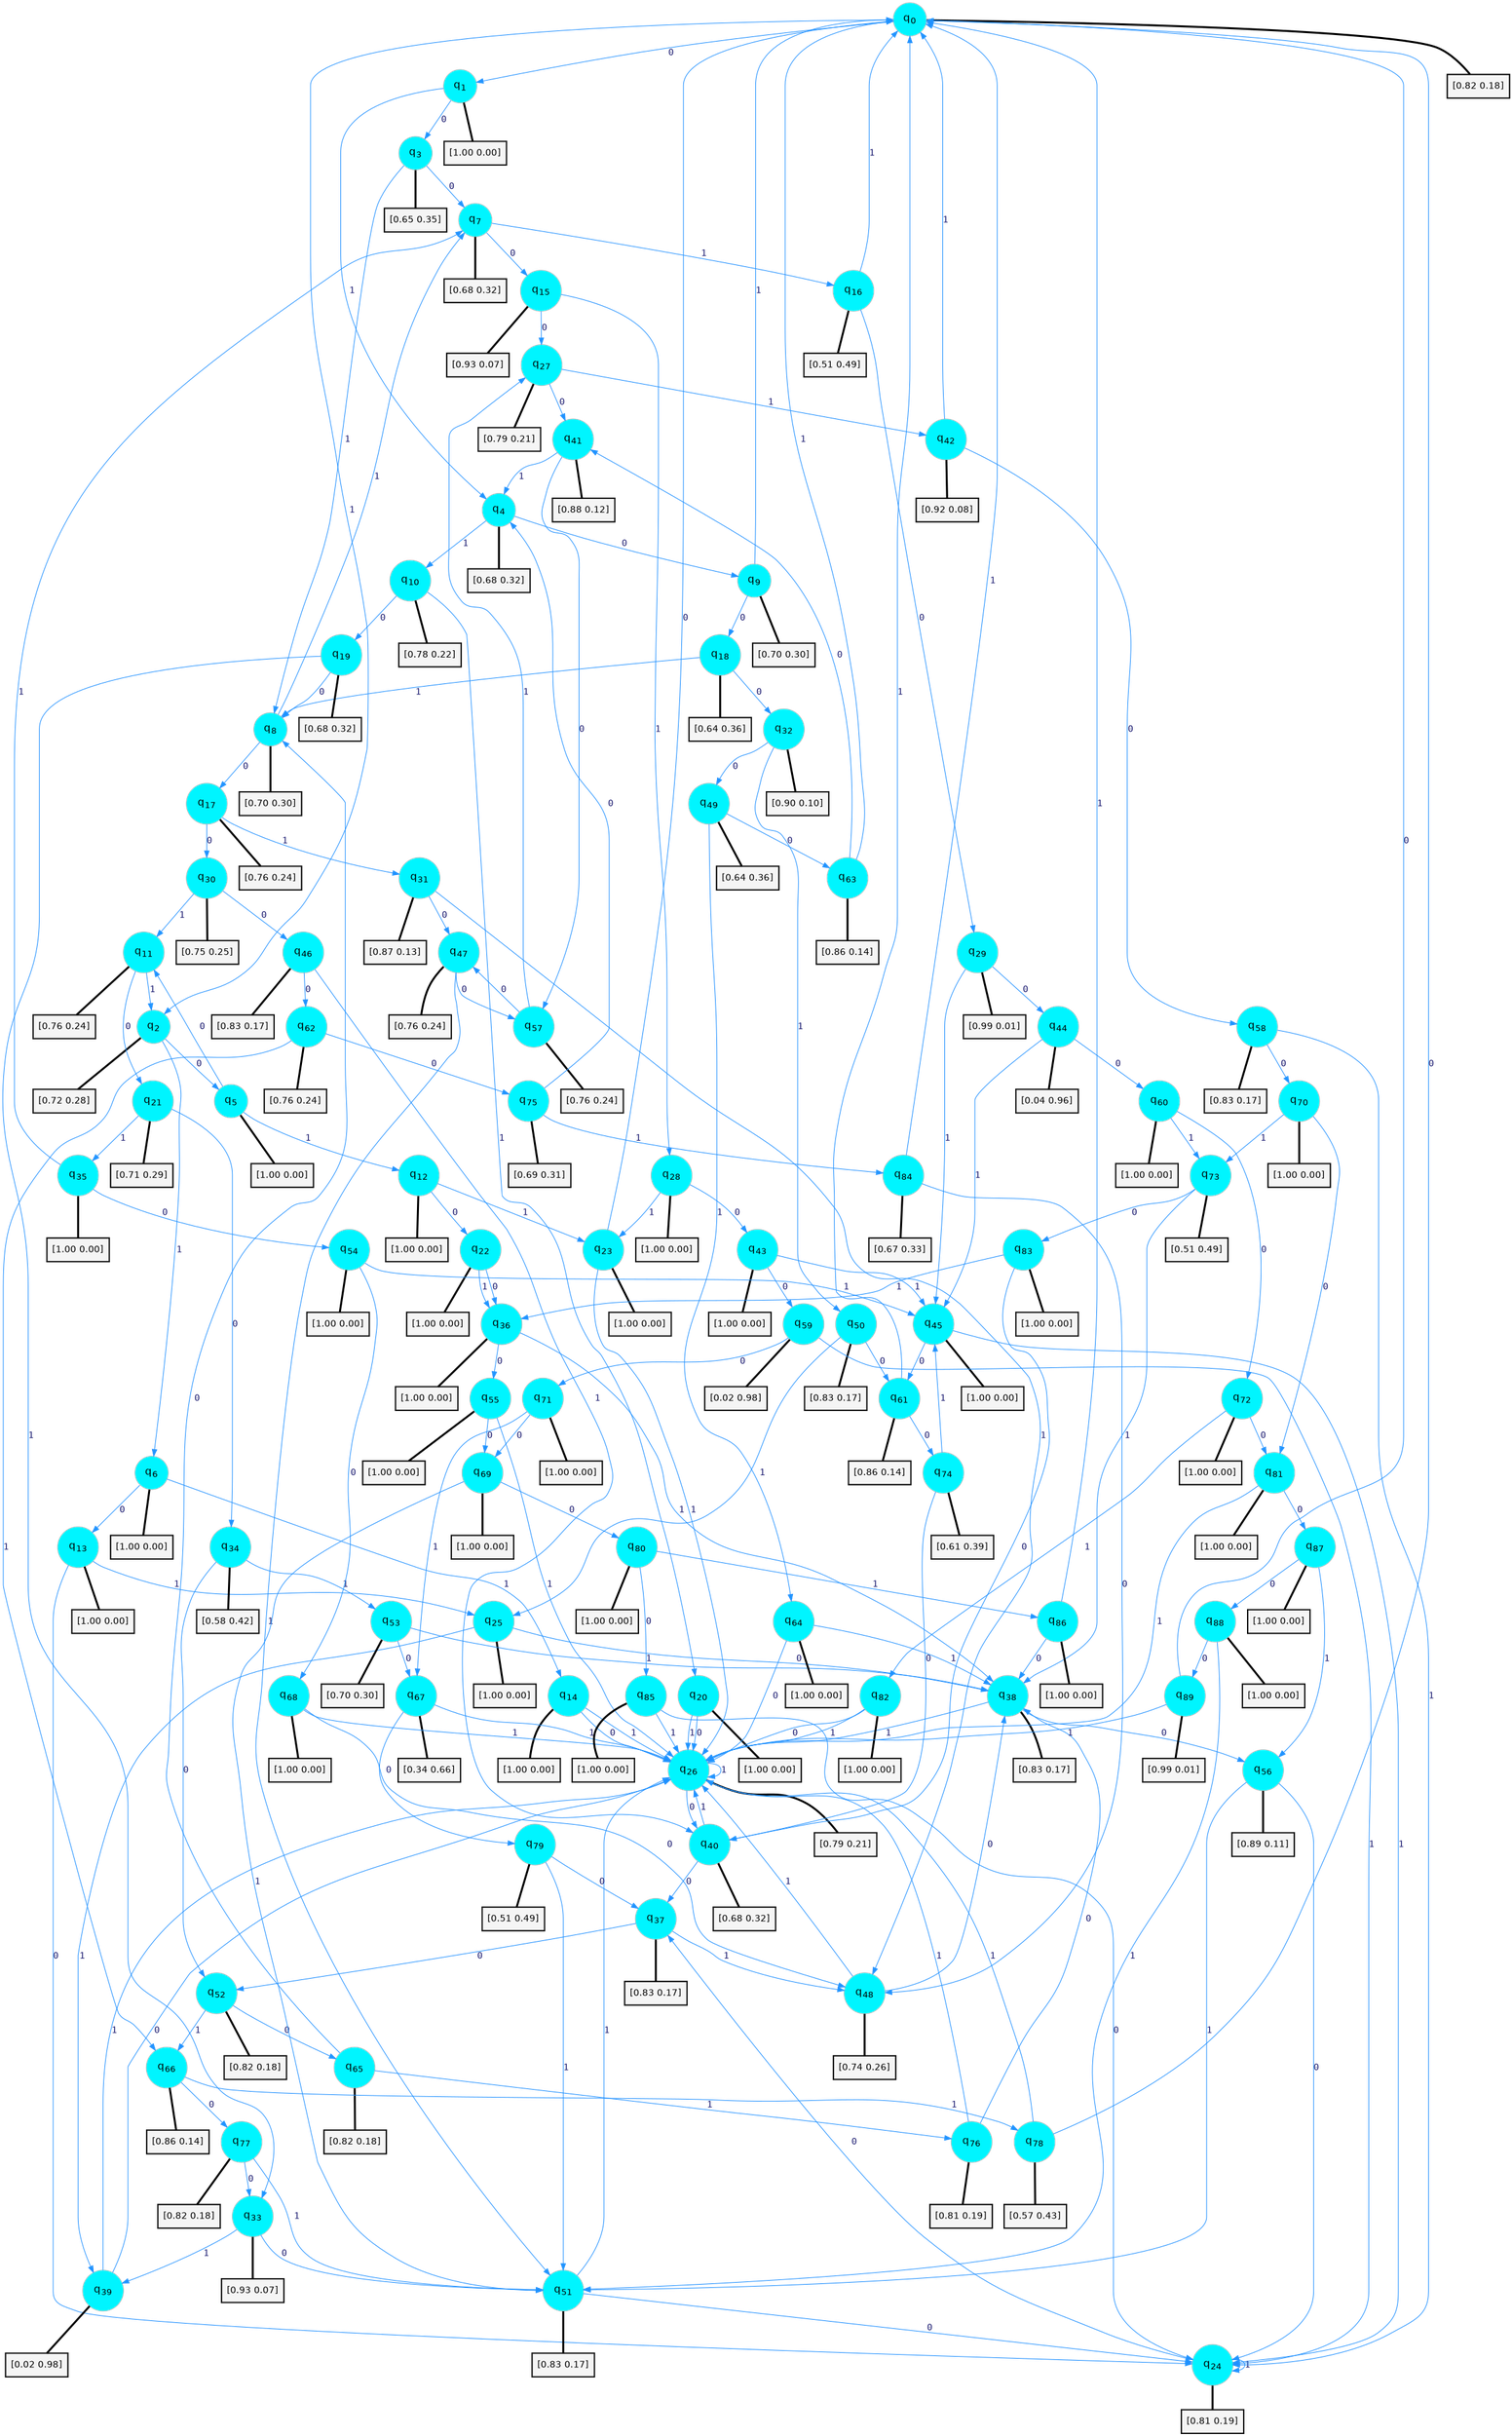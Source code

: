 digraph G {
graph [
bgcolor=transparent, dpi=300, rankdir=TD, size="40,25"];
node [
color=gray, fillcolor=turquoise1, fontcolor=black, fontname=Helvetica, fontsize=16, fontweight=bold, shape=circle, style=filled];
edge [
arrowsize=1, color=dodgerblue1, fontcolor=midnightblue, fontname=courier, fontweight=bold, penwidth=1, style=solid, weight=20];
0[label=<q<SUB>0</SUB>>];
1[label=<q<SUB>1</SUB>>];
2[label=<q<SUB>2</SUB>>];
3[label=<q<SUB>3</SUB>>];
4[label=<q<SUB>4</SUB>>];
5[label=<q<SUB>5</SUB>>];
6[label=<q<SUB>6</SUB>>];
7[label=<q<SUB>7</SUB>>];
8[label=<q<SUB>8</SUB>>];
9[label=<q<SUB>9</SUB>>];
10[label=<q<SUB>10</SUB>>];
11[label=<q<SUB>11</SUB>>];
12[label=<q<SUB>12</SUB>>];
13[label=<q<SUB>13</SUB>>];
14[label=<q<SUB>14</SUB>>];
15[label=<q<SUB>15</SUB>>];
16[label=<q<SUB>16</SUB>>];
17[label=<q<SUB>17</SUB>>];
18[label=<q<SUB>18</SUB>>];
19[label=<q<SUB>19</SUB>>];
20[label=<q<SUB>20</SUB>>];
21[label=<q<SUB>21</SUB>>];
22[label=<q<SUB>22</SUB>>];
23[label=<q<SUB>23</SUB>>];
24[label=<q<SUB>24</SUB>>];
25[label=<q<SUB>25</SUB>>];
26[label=<q<SUB>26</SUB>>];
27[label=<q<SUB>27</SUB>>];
28[label=<q<SUB>28</SUB>>];
29[label=<q<SUB>29</SUB>>];
30[label=<q<SUB>30</SUB>>];
31[label=<q<SUB>31</SUB>>];
32[label=<q<SUB>32</SUB>>];
33[label=<q<SUB>33</SUB>>];
34[label=<q<SUB>34</SUB>>];
35[label=<q<SUB>35</SUB>>];
36[label=<q<SUB>36</SUB>>];
37[label=<q<SUB>37</SUB>>];
38[label=<q<SUB>38</SUB>>];
39[label=<q<SUB>39</SUB>>];
40[label=<q<SUB>40</SUB>>];
41[label=<q<SUB>41</SUB>>];
42[label=<q<SUB>42</SUB>>];
43[label=<q<SUB>43</SUB>>];
44[label=<q<SUB>44</SUB>>];
45[label=<q<SUB>45</SUB>>];
46[label=<q<SUB>46</SUB>>];
47[label=<q<SUB>47</SUB>>];
48[label=<q<SUB>48</SUB>>];
49[label=<q<SUB>49</SUB>>];
50[label=<q<SUB>50</SUB>>];
51[label=<q<SUB>51</SUB>>];
52[label=<q<SUB>52</SUB>>];
53[label=<q<SUB>53</SUB>>];
54[label=<q<SUB>54</SUB>>];
55[label=<q<SUB>55</SUB>>];
56[label=<q<SUB>56</SUB>>];
57[label=<q<SUB>57</SUB>>];
58[label=<q<SUB>58</SUB>>];
59[label=<q<SUB>59</SUB>>];
60[label=<q<SUB>60</SUB>>];
61[label=<q<SUB>61</SUB>>];
62[label=<q<SUB>62</SUB>>];
63[label=<q<SUB>63</SUB>>];
64[label=<q<SUB>64</SUB>>];
65[label=<q<SUB>65</SUB>>];
66[label=<q<SUB>66</SUB>>];
67[label=<q<SUB>67</SUB>>];
68[label=<q<SUB>68</SUB>>];
69[label=<q<SUB>69</SUB>>];
70[label=<q<SUB>70</SUB>>];
71[label=<q<SUB>71</SUB>>];
72[label=<q<SUB>72</SUB>>];
73[label=<q<SUB>73</SUB>>];
74[label=<q<SUB>74</SUB>>];
75[label=<q<SUB>75</SUB>>];
76[label=<q<SUB>76</SUB>>];
77[label=<q<SUB>77</SUB>>];
78[label=<q<SUB>78</SUB>>];
79[label=<q<SUB>79</SUB>>];
80[label=<q<SUB>80</SUB>>];
81[label=<q<SUB>81</SUB>>];
82[label=<q<SUB>82</SUB>>];
83[label=<q<SUB>83</SUB>>];
84[label=<q<SUB>84</SUB>>];
85[label=<q<SUB>85</SUB>>];
86[label=<q<SUB>86</SUB>>];
87[label=<q<SUB>87</SUB>>];
88[label=<q<SUB>88</SUB>>];
89[label=<q<SUB>89</SUB>>];
90[label="[0.82 0.18]", shape=box,fontcolor=black, fontname=Helvetica, fontsize=14, penwidth=2, fillcolor=whitesmoke,color=black];
91[label="[1.00 0.00]", shape=box,fontcolor=black, fontname=Helvetica, fontsize=14, penwidth=2, fillcolor=whitesmoke,color=black];
92[label="[0.72 0.28]", shape=box,fontcolor=black, fontname=Helvetica, fontsize=14, penwidth=2, fillcolor=whitesmoke,color=black];
93[label="[0.65 0.35]", shape=box,fontcolor=black, fontname=Helvetica, fontsize=14, penwidth=2, fillcolor=whitesmoke,color=black];
94[label="[0.68 0.32]", shape=box,fontcolor=black, fontname=Helvetica, fontsize=14, penwidth=2, fillcolor=whitesmoke,color=black];
95[label="[1.00 0.00]", shape=box,fontcolor=black, fontname=Helvetica, fontsize=14, penwidth=2, fillcolor=whitesmoke,color=black];
96[label="[1.00 0.00]", shape=box,fontcolor=black, fontname=Helvetica, fontsize=14, penwidth=2, fillcolor=whitesmoke,color=black];
97[label="[0.68 0.32]", shape=box,fontcolor=black, fontname=Helvetica, fontsize=14, penwidth=2, fillcolor=whitesmoke,color=black];
98[label="[0.70 0.30]", shape=box,fontcolor=black, fontname=Helvetica, fontsize=14, penwidth=2, fillcolor=whitesmoke,color=black];
99[label="[0.70 0.30]", shape=box,fontcolor=black, fontname=Helvetica, fontsize=14, penwidth=2, fillcolor=whitesmoke,color=black];
100[label="[0.78 0.22]", shape=box,fontcolor=black, fontname=Helvetica, fontsize=14, penwidth=2, fillcolor=whitesmoke,color=black];
101[label="[0.76 0.24]", shape=box,fontcolor=black, fontname=Helvetica, fontsize=14, penwidth=2, fillcolor=whitesmoke,color=black];
102[label="[1.00 0.00]", shape=box,fontcolor=black, fontname=Helvetica, fontsize=14, penwidth=2, fillcolor=whitesmoke,color=black];
103[label="[1.00 0.00]", shape=box,fontcolor=black, fontname=Helvetica, fontsize=14, penwidth=2, fillcolor=whitesmoke,color=black];
104[label="[1.00 0.00]", shape=box,fontcolor=black, fontname=Helvetica, fontsize=14, penwidth=2, fillcolor=whitesmoke,color=black];
105[label="[0.93 0.07]", shape=box,fontcolor=black, fontname=Helvetica, fontsize=14, penwidth=2, fillcolor=whitesmoke,color=black];
106[label="[0.51 0.49]", shape=box,fontcolor=black, fontname=Helvetica, fontsize=14, penwidth=2, fillcolor=whitesmoke,color=black];
107[label="[0.76 0.24]", shape=box,fontcolor=black, fontname=Helvetica, fontsize=14, penwidth=2, fillcolor=whitesmoke,color=black];
108[label="[0.64 0.36]", shape=box,fontcolor=black, fontname=Helvetica, fontsize=14, penwidth=2, fillcolor=whitesmoke,color=black];
109[label="[0.68 0.32]", shape=box,fontcolor=black, fontname=Helvetica, fontsize=14, penwidth=2, fillcolor=whitesmoke,color=black];
110[label="[1.00 0.00]", shape=box,fontcolor=black, fontname=Helvetica, fontsize=14, penwidth=2, fillcolor=whitesmoke,color=black];
111[label="[0.71 0.29]", shape=box,fontcolor=black, fontname=Helvetica, fontsize=14, penwidth=2, fillcolor=whitesmoke,color=black];
112[label="[1.00 0.00]", shape=box,fontcolor=black, fontname=Helvetica, fontsize=14, penwidth=2, fillcolor=whitesmoke,color=black];
113[label="[1.00 0.00]", shape=box,fontcolor=black, fontname=Helvetica, fontsize=14, penwidth=2, fillcolor=whitesmoke,color=black];
114[label="[0.81 0.19]", shape=box,fontcolor=black, fontname=Helvetica, fontsize=14, penwidth=2, fillcolor=whitesmoke,color=black];
115[label="[1.00 0.00]", shape=box,fontcolor=black, fontname=Helvetica, fontsize=14, penwidth=2, fillcolor=whitesmoke,color=black];
116[label="[0.79 0.21]", shape=box,fontcolor=black, fontname=Helvetica, fontsize=14, penwidth=2, fillcolor=whitesmoke,color=black];
117[label="[0.79 0.21]", shape=box,fontcolor=black, fontname=Helvetica, fontsize=14, penwidth=2, fillcolor=whitesmoke,color=black];
118[label="[1.00 0.00]", shape=box,fontcolor=black, fontname=Helvetica, fontsize=14, penwidth=2, fillcolor=whitesmoke,color=black];
119[label="[0.99 0.01]", shape=box,fontcolor=black, fontname=Helvetica, fontsize=14, penwidth=2, fillcolor=whitesmoke,color=black];
120[label="[0.75 0.25]", shape=box,fontcolor=black, fontname=Helvetica, fontsize=14, penwidth=2, fillcolor=whitesmoke,color=black];
121[label="[0.87 0.13]", shape=box,fontcolor=black, fontname=Helvetica, fontsize=14, penwidth=2, fillcolor=whitesmoke,color=black];
122[label="[0.90 0.10]", shape=box,fontcolor=black, fontname=Helvetica, fontsize=14, penwidth=2, fillcolor=whitesmoke,color=black];
123[label="[0.93 0.07]", shape=box,fontcolor=black, fontname=Helvetica, fontsize=14, penwidth=2, fillcolor=whitesmoke,color=black];
124[label="[0.58 0.42]", shape=box,fontcolor=black, fontname=Helvetica, fontsize=14, penwidth=2, fillcolor=whitesmoke,color=black];
125[label="[1.00 0.00]", shape=box,fontcolor=black, fontname=Helvetica, fontsize=14, penwidth=2, fillcolor=whitesmoke,color=black];
126[label="[1.00 0.00]", shape=box,fontcolor=black, fontname=Helvetica, fontsize=14, penwidth=2, fillcolor=whitesmoke,color=black];
127[label="[0.83 0.17]", shape=box,fontcolor=black, fontname=Helvetica, fontsize=14, penwidth=2, fillcolor=whitesmoke,color=black];
128[label="[0.83 0.17]", shape=box,fontcolor=black, fontname=Helvetica, fontsize=14, penwidth=2, fillcolor=whitesmoke,color=black];
129[label="[0.02 0.98]", shape=box,fontcolor=black, fontname=Helvetica, fontsize=14, penwidth=2, fillcolor=whitesmoke,color=black];
130[label="[0.68 0.32]", shape=box,fontcolor=black, fontname=Helvetica, fontsize=14, penwidth=2, fillcolor=whitesmoke,color=black];
131[label="[0.88 0.12]", shape=box,fontcolor=black, fontname=Helvetica, fontsize=14, penwidth=2, fillcolor=whitesmoke,color=black];
132[label="[0.92 0.08]", shape=box,fontcolor=black, fontname=Helvetica, fontsize=14, penwidth=2, fillcolor=whitesmoke,color=black];
133[label="[1.00 0.00]", shape=box,fontcolor=black, fontname=Helvetica, fontsize=14, penwidth=2, fillcolor=whitesmoke,color=black];
134[label="[0.04 0.96]", shape=box,fontcolor=black, fontname=Helvetica, fontsize=14, penwidth=2, fillcolor=whitesmoke,color=black];
135[label="[1.00 0.00]", shape=box,fontcolor=black, fontname=Helvetica, fontsize=14, penwidth=2, fillcolor=whitesmoke,color=black];
136[label="[0.83 0.17]", shape=box,fontcolor=black, fontname=Helvetica, fontsize=14, penwidth=2, fillcolor=whitesmoke,color=black];
137[label="[0.76 0.24]", shape=box,fontcolor=black, fontname=Helvetica, fontsize=14, penwidth=2, fillcolor=whitesmoke,color=black];
138[label="[0.74 0.26]", shape=box,fontcolor=black, fontname=Helvetica, fontsize=14, penwidth=2, fillcolor=whitesmoke,color=black];
139[label="[0.64 0.36]", shape=box,fontcolor=black, fontname=Helvetica, fontsize=14, penwidth=2, fillcolor=whitesmoke,color=black];
140[label="[0.83 0.17]", shape=box,fontcolor=black, fontname=Helvetica, fontsize=14, penwidth=2, fillcolor=whitesmoke,color=black];
141[label="[0.83 0.17]", shape=box,fontcolor=black, fontname=Helvetica, fontsize=14, penwidth=2, fillcolor=whitesmoke,color=black];
142[label="[0.82 0.18]", shape=box,fontcolor=black, fontname=Helvetica, fontsize=14, penwidth=2, fillcolor=whitesmoke,color=black];
143[label="[0.70 0.30]", shape=box,fontcolor=black, fontname=Helvetica, fontsize=14, penwidth=2, fillcolor=whitesmoke,color=black];
144[label="[1.00 0.00]", shape=box,fontcolor=black, fontname=Helvetica, fontsize=14, penwidth=2, fillcolor=whitesmoke,color=black];
145[label="[1.00 0.00]", shape=box,fontcolor=black, fontname=Helvetica, fontsize=14, penwidth=2, fillcolor=whitesmoke,color=black];
146[label="[0.89 0.11]", shape=box,fontcolor=black, fontname=Helvetica, fontsize=14, penwidth=2, fillcolor=whitesmoke,color=black];
147[label="[0.76 0.24]", shape=box,fontcolor=black, fontname=Helvetica, fontsize=14, penwidth=2, fillcolor=whitesmoke,color=black];
148[label="[0.83 0.17]", shape=box,fontcolor=black, fontname=Helvetica, fontsize=14, penwidth=2, fillcolor=whitesmoke,color=black];
149[label="[0.02 0.98]", shape=box,fontcolor=black, fontname=Helvetica, fontsize=14, penwidth=2, fillcolor=whitesmoke,color=black];
150[label="[1.00 0.00]", shape=box,fontcolor=black, fontname=Helvetica, fontsize=14, penwidth=2, fillcolor=whitesmoke,color=black];
151[label="[0.86 0.14]", shape=box,fontcolor=black, fontname=Helvetica, fontsize=14, penwidth=2, fillcolor=whitesmoke,color=black];
152[label="[0.76 0.24]", shape=box,fontcolor=black, fontname=Helvetica, fontsize=14, penwidth=2, fillcolor=whitesmoke,color=black];
153[label="[0.86 0.14]", shape=box,fontcolor=black, fontname=Helvetica, fontsize=14, penwidth=2, fillcolor=whitesmoke,color=black];
154[label="[1.00 0.00]", shape=box,fontcolor=black, fontname=Helvetica, fontsize=14, penwidth=2, fillcolor=whitesmoke,color=black];
155[label="[0.82 0.18]", shape=box,fontcolor=black, fontname=Helvetica, fontsize=14, penwidth=2, fillcolor=whitesmoke,color=black];
156[label="[0.86 0.14]", shape=box,fontcolor=black, fontname=Helvetica, fontsize=14, penwidth=2, fillcolor=whitesmoke,color=black];
157[label="[0.34 0.66]", shape=box,fontcolor=black, fontname=Helvetica, fontsize=14, penwidth=2, fillcolor=whitesmoke,color=black];
158[label="[1.00 0.00]", shape=box,fontcolor=black, fontname=Helvetica, fontsize=14, penwidth=2, fillcolor=whitesmoke,color=black];
159[label="[1.00 0.00]", shape=box,fontcolor=black, fontname=Helvetica, fontsize=14, penwidth=2, fillcolor=whitesmoke,color=black];
160[label="[1.00 0.00]", shape=box,fontcolor=black, fontname=Helvetica, fontsize=14, penwidth=2, fillcolor=whitesmoke,color=black];
161[label="[1.00 0.00]", shape=box,fontcolor=black, fontname=Helvetica, fontsize=14, penwidth=2, fillcolor=whitesmoke,color=black];
162[label="[1.00 0.00]", shape=box,fontcolor=black, fontname=Helvetica, fontsize=14, penwidth=2, fillcolor=whitesmoke,color=black];
163[label="[0.51 0.49]", shape=box,fontcolor=black, fontname=Helvetica, fontsize=14, penwidth=2, fillcolor=whitesmoke,color=black];
164[label="[0.61 0.39]", shape=box,fontcolor=black, fontname=Helvetica, fontsize=14, penwidth=2, fillcolor=whitesmoke,color=black];
165[label="[0.69 0.31]", shape=box,fontcolor=black, fontname=Helvetica, fontsize=14, penwidth=2, fillcolor=whitesmoke,color=black];
166[label="[0.81 0.19]", shape=box,fontcolor=black, fontname=Helvetica, fontsize=14, penwidth=2, fillcolor=whitesmoke,color=black];
167[label="[0.82 0.18]", shape=box,fontcolor=black, fontname=Helvetica, fontsize=14, penwidth=2, fillcolor=whitesmoke,color=black];
168[label="[0.57 0.43]", shape=box,fontcolor=black, fontname=Helvetica, fontsize=14, penwidth=2, fillcolor=whitesmoke,color=black];
169[label="[0.51 0.49]", shape=box,fontcolor=black, fontname=Helvetica, fontsize=14, penwidth=2, fillcolor=whitesmoke,color=black];
170[label="[1.00 0.00]", shape=box,fontcolor=black, fontname=Helvetica, fontsize=14, penwidth=2, fillcolor=whitesmoke,color=black];
171[label="[1.00 0.00]", shape=box,fontcolor=black, fontname=Helvetica, fontsize=14, penwidth=2, fillcolor=whitesmoke,color=black];
172[label="[1.00 0.00]", shape=box,fontcolor=black, fontname=Helvetica, fontsize=14, penwidth=2, fillcolor=whitesmoke,color=black];
173[label="[1.00 0.00]", shape=box,fontcolor=black, fontname=Helvetica, fontsize=14, penwidth=2, fillcolor=whitesmoke,color=black];
174[label="[0.67 0.33]", shape=box,fontcolor=black, fontname=Helvetica, fontsize=14, penwidth=2, fillcolor=whitesmoke,color=black];
175[label="[1.00 0.00]", shape=box,fontcolor=black, fontname=Helvetica, fontsize=14, penwidth=2, fillcolor=whitesmoke,color=black];
176[label="[1.00 0.00]", shape=box,fontcolor=black, fontname=Helvetica, fontsize=14, penwidth=2, fillcolor=whitesmoke,color=black];
177[label="[1.00 0.00]", shape=box,fontcolor=black, fontname=Helvetica, fontsize=14, penwidth=2, fillcolor=whitesmoke,color=black];
178[label="[1.00 0.00]", shape=box,fontcolor=black, fontname=Helvetica, fontsize=14, penwidth=2, fillcolor=whitesmoke,color=black];
179[label="[0.99 0.01]", shape=box,fontcolor=black, fontname=Helvetica, fontsize=14, penwidth=2, fillcolor=whitesmoke,color=black];
0->1 [label=0];
0->2 [label=1];
0->90 [arrowhead=none, penwidth=3,color=black];
1->3 [label=0];
1->4 [label=1];
1->91 [arrowhead=none, penwidth=3,color=black];
2->5 [label=0];
2->6 [label=1];
2->92 [arrowhead=none, penwidth=3,color=black];
3->7 [label=0];
3->8 [label=1];
3->93 [arrowhead=none, penwidth=3,color=black];
4->9 [label=0];
4->10 [label=1];
4->94 [arrowhead=none, penwidth=3,color=black];
5->11 [label=0];
5->12 [label=1];
5->95 [arrowhead=none, penwidth=3,color=black];
6->13 [label=0];
6->14 [label=1];
6->96 [arrowhead=none, penwidth=3,color=black];
7->15 [label=0];
7->16 [label=1];
7->97 [arrowhead=none, penwidth=3,color=black];
8->17 [label=0];
8->7 [label=1];
8->98 [arrowhead=none, penwidth=3,color=black];
9->18 [label=0];
9->0 [label=1];
9->99 [arrowhead=none, penwidth=3,color=black];
10->19 [label=0];
10->20 [label=1];
10->100 [arrowhead=none, penwidth=3,color=black];
11->21 [label=0];
11->2 [label=1];
11->101 [arrowhead=none, penwidth=3,color=black];
12->22 [label=0];
12->23 [label=1];
12->102 [arrowhead=none, penwidth=3,color=black];
13->24 [label=0];
13->25 [label=1];
13->103 [arrowhead=none, penwidth=3,color=black];
14->26 [label=0];
14->26 [label=1];
14->104 [arrowhead=none, penwidth=3,color=black];
15->27 [label=0];
15->28 [label=1];
15->105 [arrowhead=none, penwidth=3,color=black];
16->29 [label=0];
16->0 [label=1];
16->106 [arrowhead=none, penwidth=3,color=black];
17->30 [label=0];
17->31 [label=1];
17->107 [arrowhead=none, penwidth=3,color=black];
18->32 [label=0];
18->8 [label=1];
18->108 [arrowhead=none, penwidth=3,color=black];
19->8 [label=0];
19->33 [label=1];
19->109 [arrowhead=none, penwidth=3,color=black];
20->26 [label=0];
20->26 [label=1];
20->110 [arrowhead=none, penwidth=3,color=black];
21->34 [label=0];
21->35 [label=1];
21->111 [arrowhead=none, penwidth=3,color=black];
22->36 [label=0];
22->36 [label=1];
22->112 [arrowhead=none, penwidth=3,color=black];
23->0 [label=0];
23->26 [label=1];
23->113 [arrowhead=none, penwidth=3,color=black];
24->37 [label=0];
24->24 [label=1];
24->114 [arrowhead=none, penwidth=3,color=black];
25->38 [label=0];
25->39 [label=1];
25->115 [arrowhead=none, penwidth=3,color=black];
26->40 [label=0];
26->26 [label=1];
26->116 [arrowhead=none, penwidth=3,color=black];
27->41 [label=0];
27->42 [label=1];
27->117 [arrowhead=none, penwidth=3,color=black];
28->43 [label=0];
28->23 [label=1];
28->118 [arrowhead=none, penwidth=3,color=black];
29->44 [label=0];
29->45 [label=1];
29->119 [arrowhead=none, penwidth=3,color=black];
30->46 [label=0];
30->11 [label=1];
30->120 [arrowhead=none, penwidth=3,color=black];
31->47 [label=0];
31->48 [label=1];
31->121 [arrowhead=none, penwidth=3,color=black];
32->49 [label=0];
32->50 [label=1];
32->122 [arrowhead=none, penwidth=3,color=black];
33->51 [label=0];
33->39 [label=1];
33->123 [arrowhead=none, penwidth=3,color=black];
34->52 [label=0];
34->53 [label=1];
34->124 [arrowhead=none, penwidth=3,color=black];
35->54 [label=0];
35->7 [label=1];
35->125 [arrowhead=none, penwidth=3,color=black];
36->55 [label=0];
36->38 [label=1];
36->126 [arrowhead=none, penwidth=3,color=black];
37->52 [label=0];
37->48 [label=1];
37->127 [arrowhead=none, penwidth=3,color=black];
38->56 [label=0];
38->26 [label=1];
38->128 [arrowhead=none, penwidth=3,color=black];
39->26 [label=0];
39->26 [label=1];
39->129 [arrowhead=none, penwidth=3,color=black];
40->37 [label=0];
40->26 [label=1];
40->130 [arrowhead=none, penwidth=3,color=black];
41->57 [label=0];
41->4 [label=1];
41->131 [arrowhead=none, penwidth=3,color=black];
42->58 [label=0];
42->0 [label=1];
42->132 [arrowhead=none, penwidth=3,color=black];
43->59 [label=0];
43->45 [label=1];
43->133 [arrowhead=none, penwidth=3,color=black];
44->60 [label=0];
44->45 [label=1];
44->134 [arrowhead=none, penwidth=3,color=black];
45->61 [label=0];
45->24 [label=1];
45->135 [arrowhead=none, penwidth=3,color=black];
46->62 [label=0];
46->40 [label=1];
46->136 [arrowhead=none, penwidth=3,color=black];
47->57 [label=0];
47->51 [label=1];
47->137 [arrowhead=none, penwidth=3,color=black];
48->38 [label=0];
48->26 [label=1];
48->138 [arrowhead=none, penwidth=3,color=black];
49->63 [label=0];
49->64 [label=1];
49->139 [arrowhead=none, penwidth=3,color=black];
50->61 [label=0];
50->25 [label=1];
50->140 [arrowhead=none, penwidth=3,color=black];
51->24 [label=0];
51->26 [label=1];
51->141 [arrowhead=none, penwidth=3,color=black];
52->65 [label=0];
52->66 [label=1];
52->142 [arrowhead=none, penwidth=3,color=black];
53->67 [label=0];
53->38 [label=1];
53->143 [arrowhead=none, penwidth=3,color=black];
54->68 [label=0];
54->45 [label=1];
54->144 [arrowhead=none, penwidth=3,color=black];
55->69 [label=0];
55->26 [label=1];
55->145 [arrowhead=none, penwidth=3,color=black];
56->24 [label=0];
56->51 [label=1];
56->146 [arrowhead=none, penwidth=3,color=black];
57->47 [label=0];
57->27 [label=1];
57->147 [arrowhead=none, penwidth=3,color=black];
58->70 [label=0];
58->24 [label=1];
58->148 [arrowhead=none, penwidth=3,color=black];
59->71 [label=0];
59->24 [label=1];
59->149 [arrowhead=none, penwidth=3,color=black];
60->72 [label=0];
60->73 [label=1];
60->150 [arrowhead=none, penwidth=3,color=black];
61->74 [label=0];
61->0 [label=1];
61->151 [arrowhead=none, penwidth=3,color=black];
62->75 [label=0];
62->66 [label=1];
62->152 [arrowhead=none, penwidth=3,color=black];
63->41 [label=0];
63->0 [label=1];
63->153 [arrowhead=none, penwidth=3,color=black];
64->26 [label=0];
64->38 [label=1];
64->154 [arrowhead=none, penwidth=3,color=black];
65->8 [label=0];
65->76 [label=1];
65->155 [arrowhead=none, penwidth=3,color=black];
66->77 [label=0];
66->78 [label=1];
66->156 [arrowhead=none, penwidth=3,color=black];
67->79 [label=0];
67->26 [label=1];
67->157 [arrowhead=none, penwidth=3,color=black];
68->48 [label=0];
68->26 [label=1];
68->158 [arrowhead=none, penwidth=3,color=black];
69->80 [label=0];
69->51 [label=1];
69->159 [arrowhead=none, penwidth=3,color=black];
70->81 [label=0];
70->73 [label=1];
70->160 [arrowhead=none, penwidth=3,color=black];
71->69 [label=0];
71->67 [label=1];
71->161 [arrowhead=none, penwidth=3,color=black];
72->81 [label=0];
72->82 [label=1];
72->162 [arrowhead=none, penwidth=3,color=black];
73->83 [label=0];
73->38 [label=1];
73->163 [arrowhead=none, penwidth=3,color=black];
74->40 [label=0];
74->45 [label=1];
74->164 [arrowhead=none, penwidth=3,color=black];
75->4 [label=0];
75->84 [label=1];
75->165 [arrowhead=none, penwidth=3,color=black];
76->38 [label=0];
76->26 [label=1];
76->166 [arrowhead=none, penwidth=3,color=black];
77->33 [label=0];
77->51 [label=1];
77->167 [arrowhead=none, penwidth=3,color=black];
78->0 [label=0];
78->26 [label=1];
78->168 [arrowhead=none, penwidth=3,color=black];
79->37 [label=0];
79->51 [label=1];
79->169 [arrowhead=none, penwidth=3,color=black];
80->85 [label=0];
80->86 [label=1];
80->170 [arrowhead=none, penwidth=3,color=black];
81->87 [label=0];
81->26 [label=1];
81->171 [arrowhead=none, penwidth=3,color=black];
82->26 [label=0];
82->26 [label=1];
82->172 [arrowhead=none, penwidth=3,color=black];
83->40 [label=0];
83->36 [label=1];
83->173 [arrowhead=none, penwidth=3,color=black];
84->48 [label=0];
84->0 [label=1];
84->174 [arrowhead=none, penwidth=3,color=black];
85->24 [label=0];
85->26 [label=1];
85->175 [arrowhead=none, penwidth=3,color=black];
86->38 [label=0];
86->0 [label=1];
86->176 [arrowhead=none, penwidth=3,color=black];
87->88 [label=0];
87->56 [label=1];
87->177 [arrowhead=none, penwidth=3,color=black];
88->89 [label=0];
88->51 [label=1];
88->178 [arrowhead=none, penwidth=3,color=black];
89->0 [label=0];
89->26 [label=1];
89->179 [arrowhead=none, penwidth=3,color=black];
}
